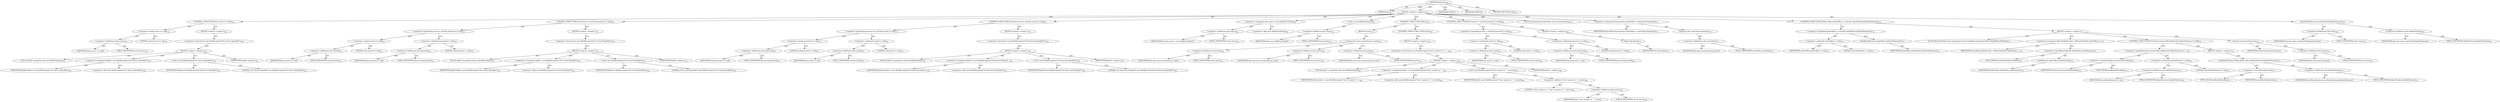 digraph "execute" {  
"111669149714" [label = <(METHOD,execute)<SUB>346</SUB>> ]
"115964117006" [label = <(PARAM,this)<SUB>346</SUB>> ]
"25769803828" [label = <(BLOCK,&lt;empty&gt;,&lt;empty&gt;)<SUB>346</SUB>> ]
"47244640282" [label = <(CONTROL_STRUCTURE,IF,if (server == null))<SUB>348</SUB>> ]
"30064771259" [label = <(&lt;operator&gt;.equals,server == null)<SUB>348</SUB>> ]
"30064771260" [label = <(&lt;operator&gt;.fieldAccess,this.server)<SUB>348</SUB>> ]
"68719476904" [label = <(IDENTIFIER,this,server == null)> ]
"55834574874" [label = <(FIELD_IDENTIFIER,server,server)<SUB>348</SUB>> ]
"90194313247" [label = <(LITERAL,null,server == null)<SUB>348</SUB>> ]
"25769803829" [label = <(BLOCK,&lt;empty&gt;,&lt;empty&gt;)<SUB>348</SUB>> ]
"30064771261" [label = <(&lt;operator&gt;.throw,throw new BuildException(&quot;No Server Specified&quot;);)<SUB>349</SUB>> ]
"25769803830" [label = <(BLOCK,&lt;empty&gt;,&lt;empty&gt;)<SUB>349</SUB>> ]
"94489280533" [label = <(LOCAL,$obj8: org.apache.tools.ant.BuildException)<SUB>349</SUB>> ]
"30064771262" [label = <(&lt;operator&gt;.assignment,$obj8 = new BuildException(&quot;No Server Specified&quot;))<SUB>349</SUB>> ]
"68719476905" [label = <(IDENTIFIER,$obj8,$obj8 = new BuildException(&quot;No Server Specified&quot;))<SUB>349</SUB>> ]
"30064771263" [label = <(&lt;operator&gt;.alloc,new BuildException(&quot;No Server Specified&quot;))<SUB>349</SUB>> ]
"30064771264" [label = <(&lt;init&gt;,new BuildException(&quot;No Server Specified&quot;))<SUB>349</SUB>> ]
"68719476906" [label = <(IDENTIFIER,$obj8,new BuildException(&quot;No Server Specified&quot;))<SUB>349</SUB>> ]
"90194313248" [label = <(LITERAL,&quot;No Server Specified&quot;,new BuildException(&quot;No Server Specified&quot;))<SUB>349</SUB>> ]
"68719476907" [label = <(IDENTIFIER,$obj8,&lt;empty&gt;)<SUB>349</SUB>> ]
"47244640283" [label = <(CONTROL_STRUCTURE,IF,if (userid == null &amp;&amp; password != null))<SUB>354</SUB>> ]
"30064771265" [label = <(&lt;operator&gt;.logicalAnd,userid == null &amp;&amp; password != null)<SUB>354</SUB>> ]
"30064771266" [label = <(&lt;operator&gt;.equals,userid == null)<SUB>354</SUB>> ]
"30064771267" [label = <(&lt;operator&gt;.fieldAccess,this.userid)<SUB>354</SUB>> ]
"68719476908" [label = <(IDENTIFIER,this,userid == null)> ]
"55834574875" [label = <(FIELD_IDENTIFIER,userid,userid)<SUB>354</SUB>> ]
"90194313249" [label = <(LITERAL,null,userid == null)<SUB>354</SUB>> ]
"30064771268" [label = <(&lt;operator&gt;.notEquals,password != null)<SUB>354</SUB>> ]
"30064771269" [label = <(&lt;operator&gt;.fieldAccess,this.password)<SUB>354</SUB>> ]
"68719476909" [label = <(IDENTIFIER,this,password != null)> ]
"55834574876" [label = <(FIELD_IDENTIFIER,password,password)<SUB>354</SUB>> ]
"90194313250" [label = <(LITERAL,null,password != null)<SUB>354</SUB>> ]
"25769803831" [label = <(BLOCK,&lt;empty&gt;,&lt;empty&gt;)<SUB>354</SUB>> ]
"30064771270" [label = <(&lt;operator&gt;.throw,throw new BuildException(&quot;No Userid Specified&quot;);)<SUB>355</SUB>> ]
"25769803832" [label = <(BLOCK,&lt;empty&gt;,&lt;empty&gt;)<SUB>355</SUB>> ]
"94489280534" [label = <(LOCAL,$obj9: org.apache.tools.ant.BuildException)<SUB>355</SUB>> ]
"30064771271" [label = <(&lt;operator&gt;.assignment,$obj9 = new BuildException(&quot;No Userid Specified&quot;))<SUB>355</SUB>> ]
"68719476910" [label = <(IDENTIFIER,$obj9,$obj9 = new BuildException(&quot;No Userid Specified&quot;))<SUB>355</SUB>> ]
"30064771272" [label = <(&lt;operator&gt;.alloc,new BuildException(&quot;No Userid Specified&quot;))<SUB>355</SUB>> ]
"30064771273" [label = <(&lt;init&gt;,new BuildException(&quot;No Userid Specified&quot;))<SUB>355</SUB>> ]
"68719476911" [label = <(IDENTIFIER,$obj9,new BuildException(&quot;No Userid Specified&quot;))<SUB>355</SUB>> ]
"90194313251" [label = <(LITERAL,&quot;No Userid Specified&quot;,new BuildException(&quot;No Userid Specified&quot;))<SUB>355</SUB>> ]
"68719476912" [label = <(IDENTIFIER,$obj9,&lt;empty&gt;)<SUB>355</SUB>> ]
"47244640284" [label = <(CONTROL_STRUCTURE,IF,if (password == null &amp;&amp; userid != null))<SUB>357</SUB>> ]
"30064771274" [label = <(&lt;operator&gt;.logicalAnd,password == null &amp;&amp; userid != null)<SUB>357</SUB>> ]
"30064771275" [label = <(&lt;operator&gt;.equals,password == null)<SUB>357</SUB>> ]
"30064771276" [label = <(&lt;operator&gt;.fieldAccess,this.password)<SUB>357</SUB>> ]
"68719476913" [label = <(IDENTIFIER,this,password == null)> ]
"55834574877" [label = <(FIELD_IDENTIFIER,password,password)<SUB>357</SUB>> ]
"90194313252" [label = <(LITERAL,null,password == null)<SUB>357</SUB>> ]
"30064771277" [label = <(&lt;operator&gt;.notEquals,userid != null)<SUB>357</SUB>> ]
"30064771278" [label = <(&lt;operator&gt;.fieldAccess,this.userid)<SUB>357</SUB>> ]
"68719476914" [label = <(IDENTIFIER,this,userid != null)> ]
"55834574878" [label = <(FIELD_IDENTIFIER,userid,userid)<SUB>357</SUB>> ]
"90194313253" [label = <(LITERAL,null,userid != null)<SUB>357</SUB>> ]
"25769803833" [label = <(BLOCK,&lt;empty&gt;,&lt;empty&gt;)<SUB>357</SUB>> ]
"30064771279" [label = <(&lt;operator&gt;.throw,throw new BuildException(&quot;No Password Specified&quot;);)<SUB>358</SUB>> ]
"25769803834" [label = <(BLOCK,&lt;empty&gt;,&lt;empty&gt;)<SUB>358</SUB>> ]
"94489280535" [label = <(LOCAL,$obj10: org.apache.tools.ant.BuildException)<SUB>358</SUB>> ]
"30064771280" [label = <(&lt;operator&gt;.assignment,$obj10 = new BuildException(&quot;No Password Specif...)<SUB>358</SUB>> ]
"68719476915" [label = <(IDENTIFIER,$obj10,$obj10 = new BuildException(&quot;No Password Specif...)<SUB>358</SUB>> ]
"30064771281" [label = <(&lt;operator&gt;.alloc,new BuildException(&quot;No Password Specified&quot;))<SUB>358</SUB>> ]
"30064771282" [label = <(&lt;init&gt;,new BuildException(&quot;No Password Specified&quot;))<SUB>358</SUB>> ]
"68719476916" [label = <(IDENTIFIER,$obj10,new BuildException(&quot;No Password Specified&quot;))<SUB>358</SUB>> ]
"90194313254" [label = <(LITERAL,&quot;No Password Specified&quot;,new BuildException(&quot;No Password Specified&quot;))<SUB>358</SUB>> ]
"68719476917" [label = <(IDENTIFIER,$obj10,&lt;empty&gt;)<SUB>358</SUB>> ]
"30064771283" [label = <(&lt;operator&gt;.assignment,this.rexec = new AntRExecClient())<SUB>362</SUB>> ]
"30064771284" [label = <(&lt;operator&gt;.fieldAccess,this.rexec)<SUB>362</SUB>> ]
"68719476918" [label = <(IDENTIFIER,this,this.rexec = new AntRExecClient())> ]
"55834574879" [label = <(FIELD_IDENTIFIER,rexec,rexec)<SUB>362</SUB>> ]
"30064771285" [label = <(&lt;operator&gt;.alloc,new AntRExecClient())<SUB>362</SUB>> ]
"30064771286" [label = <(&lt;init&gt;,new AntRExecClient())<SUB>362</SUB>> ]
"30064771287" [label = <(&lt;operator&gt;.fieldAccess,this.rexec)<SUB>362</SUB>> ]
"68719476919" [label = <(IDENTIFIER,this,new AntRExecClient())> ]
"55834574880" [label = <(FIELD_IDENTIFIER,rexec,rexec)<SUB>362</SUB>> ]
"47244640285" [label = <(CONTROL_STRUCTURE,TRY,try)<SUB>363</SUB>> ]
"25769803835" [label = <(BLOCK,try,try)<SUB>363</SUB>> ]
"30064771288" [label = <(connect,this.rexec.connect(server, port))<SUB>364</SUB>> ]
"30064771289" [label = <(&lt;operator&gt;.fieldAccess,this.rexec)<SUB>364</SUB>> ]
"68719476920" [label = <(IDENTIFIER,this,this.rexec.connect(server, port))> ]
"55834574881" [label = <(FIELD_IDENTIFIER,rexec,rexec)<SUB>364</SUB>> ]
"30064771290" [label = <(&lt;operator&gt;.fieldAccess,this.server)<SUB>364</SUB>> ]
"68719476921" [label = <(IDENTIFIER,this,this.rexec.connect(server, port))> ]
"55834574882" [label = <(FIELD_IDENTIFIER,server,server)<SUB>364</SUB>> ]
"30064771291" [label = <(&lt;operator&gt;.fieldAccess,this.port)<SUB>364</SUB>> ]
"68719476922" [label = <(IDENTIFIER,this,this.rexec.connect(server, port))> ]
"55834574883" [label = <(FIELD_IDENTIFIER,port,port)<SUB>364</SUB>> ]
"47244640286" [label = <(CONTROL_STRUCTURE,CATCH,catch)<SUB>365</SUB>> ]
"25769803836" [label = <(BLOCK,&lt;empty&gt;,&lt;empty&gt;)<SUB>365</SUB>> ]
"30064771292" [label = <(&lt;operator&gt;.throw,throw new BuildException(&quot;Can't connect to &quot; + ...)<SUB>366</SUB>> ]
"25769803837" [label = <(BLOCK,&lt;empty&gt;,&lt;empty&gt;)<SUB>366</SUB>> ]
"94489280536" [label = <(LOCAL,$obj11: org.apache.tools.ant.BuildException)<SUB>366</SUB>> ]
"30064771293" [label = <(&lt;operator&gt;.assignment,$obj11 = new BuildException(&quot;Can't connect to &quot;...)<SUB>366</SUB>> ]
"68719476923" [label = <(IDENTIFIER,$obj11,$obj11 = new BuildException(&quot;Can't connect to &quot;...)<SUB>366</SUB>> ]
"30064771294" [label = <(&lt;operator&gt;.alloc,new BuildException(&quot;Can't connect to &quot; + server))<SUB>366</SUB>> ]
"30064771295" [label = <(&lt;init&gt;,new BuildException(&quot;Can't connect to &quot; + server))<SUB>366</SUB>> ]
"68719476924" [label = <(IDENTIFIER,$obj11,new BuildException(&quot;Can't connect to &quot; + server))<SUB>366</SUB>> ]
"30064771296" [label = <(&lt;operator&gt;.addition,&quot;Can't connect to &quot; + server)<SUB>366</SUB>> ]
"90194313255" [label = <(LITERAL,&quot;Can't connect to &quot;,&quot;Can't connect to &quot; + server)<SUB>366</SUB>> ]
"30064771297" [label = <(&lt;operator&gt;.fieldAccess,this.server)<SUB>366</SUB>> ]
"68719476925" [label = <(IDENTIFIER,this,&quot;Can't connect to &quot; + server)> ]
"55834574884" [label = <(FIELD_IDENTIFIER,server,server)<SUB>366</SUB>> ]
"68719476926" [label = <(IDENTIFIER,$obj11,&lt;empty&gt;)<SUB>366</SUB>> ]
"47244640287" [label = <(CONTROL_STRUCTURE,IF,if (userid != null &amp;&amp; password != null))<SUB>369</SUB>> ]
"30064771298" [label = <(&lt;operator&gt;.logicalAnd,userid != null &amp;&amp; password != null)<SUB>369</SUB>> ]
"30064771299" [label = <(&lt;operator&gt;.notEquals,userid != null)<SUB>369</SUB>> ]
"30064771300" [label = <(&lt;operator&gt;.fieldAccess,this.userid)<SUB>369</SUB>> ]
"68719476927" [label = <(IDENTIFIER,this,userid != null)> ]
"55834574885" [label = <(FIELD_IDENTIFIER,userid,userid)<SUB>369</SUB>> ]
"90194313256" [label = <(LITERAL,null,userid != null)<SUB>369</SUB>> ]
"30064771301" [label = <(&lt;operator&gt;.notEquals,password != null)<SUB>369</SUB>> ]
"30064771302" [label = <(&lt;operator&gt;.fieldAccess,this.password)<SUB>369</SUB>> ]
"68719476928" [label = <(IDENTIFIER,this,password != null)> ]
"55834574886" [label = <(FIELD_IDENTIFIER,password,password)<SUB>369</SUB>> ]
"90194313257" [label = <(LITERAL,null,password != null)<SUB>369</SUB>> ]
"25769803838" [label = <(BLOCK,&lt;empty&gt;,&lt;empty&gt;)<SUB>369</SUB>> ]
"30064771303" [label = <(login,this.login())<SUB>370</SUB>> ]
"68719476762" [label = <(IDENTIFIER,this,this.login())<SUB>370</SUB>> ]
"94489280537" [label = <(LOCAL,Enumeration tasksToRun: java.util.Enumeration)<SUB>373</SUB>> ]
"30064771304" [label = <(&lt;operator&gt;.assignment,Enumeration tasksToRun = rexecTasks.elements())<SUB>373</SUB>> ]
"68719476929" [label = <(IDENTIFIER,tasksToRun,Enumeration tasksToRun = rexecTasks.elements())<SUB>373</SUB>> ]
"30064771305" [label = <(elements,this.rexecTasks.elements())<SUB>373</SUB>> ]
"30064771306" [label = <(&lt;operator&gt;.fieldAccess,this.rexecTasks)<SUB>373</SUB>> ]
"68719476930" [label = <(IDENTIFIER,this,this.rexecTasks.elements())> ]
"55834574887" [label = <(FIELD_IDENTIFIER,rexecTasks,rexecTasks)<SUB>373</SUB>> ]
"47244640288" [label = <(CONTROL_STRUCTURE,WHILE,while (tasksToRun != null &amp;&amp; tasksToRun.hasMoreElements()))<SUB>374</SUB>> ]
"30064771307" [label = <(&lt;operator&gt;.logicalAnd,tasksToRun != null &amp;&amp; tasksToRun.hasMoreElements())<SUB>374</SUB>> ]
"30064771308" [label = <(&lt;operator&gt;.notEquals,tasksToRun != null)<SUB>374</SUB>> ]
"68719476931" [label = <(IDENTIFIER,tasksToRun,tasksToRun != null)<SUB>374</SUB>> ]
"90194313258" [label = <(LITERAL,null,tasksToRun != null)<SUB>374</SUB>> ]
"30064771309" [label = <(hasMoreElements,tasksToRun.hasMoreElements())<SUB>374</SUB>> ]
"68719476932" [label = <(IDENTIFIER,tasksToRun,tasksToRun.hasMoreElements())<SUB>374</SUB>> ]
"25769803839" [label = <(BLOCK,&lt;empty&gt;,&lt;empty&gt;)<SUB>374</SUB>> ]
"94489280538" [label = <(LOCAL,RExecSubTask task: org.apache.tools.ant.taskdefs.optional.net.RExecTask$RExecSubTask)<SUB>375</SUB>> ]
"30064771310" [label = <(&lt;operator&gt;.assignment,RExecSubTask task = (RExecSubTask) tasksToRun.n...)<SUB>375</SUB>> ]
"68719476933" [label = <(IDENTIFIER,task,RExecSubTask task = (RExecSubTask) tasksToRun.n...)<SUB>375</SUB>> ]
"30064771311" [label = <(&lt;operator&gt;.cast,(RExecSubTask) tasksToRun.nextElement())<SUB>375</SUB>> ]
"180388626438" [label = <(TYPE_REF,RExecSubTask,RExecSubTask)<SUB>375</SUB>> ]
"30064771312" [label = <(nextElement,tasksToRun.nextElement())<SUB>375</SUB>> ]
"68719476934" [label = <(IDENTIFIER,tasksToRun,tasksToRun.nextElement())<SUB>375</SUB>> ]
"47244640289" [label = <(CONTROL_STRUCTURE,IF,if (task instanceof RExecRead &amp;&amp; defaultTimeout != null))<SUB>376</SUB>> ]
"30064771313" [label = <(&lt;operator&gt;.logicalAnd,task instanceof RExecRead &amp;&amp; defaultTimeout != ...)<SUB>376</SUB>> ]
"30064771314" [label = <(&lt;operator&gt;.instanceOf,task instanceof RExecRead)<SUB>376</SUB>> ]
"68719476935" [label = <(IDENTIFIER,task,task instanceof RExecRead)<SUB>376</SUB>> ]
"180388626439" [label = <(TYPE_REF,RExecRead,RExecRead)<SUB>376</SUB>> ]
"30064771315" [label = <(&lt;operator&gt;.notEquals,defaultTimeout != null)<SUB>376</SUB>> ]
"30064771316" [label = <(&lt;operator&gt;.fieldAccess,this.defaultTimeout)<SUB>376</SUB>> ]
"68719476936" [label = <(IDENTIFIER,this,defaultTimeout != null)> ]
"55834574888" [label = <(FIELD_IDENTIFIER,defaultTimeout,defaultTimeout)<SUB>376</SUB>> ]
"90194313259" [label = <(LITERAL,null,defaultTimeout != null)<SUB>376</SUB>> ]
"25769803840" [label = <(BLOCK,&lt;empty&gt;,&lt;empty&gt;)<SUB>376</SUB>> ]
"30064771317" [label = <(setDefaultTimeout,(RExecRead) task.setDefaultTimeout(defaultTimeout))<SUB>377</SUB>> ]
"30064771318" [label = <(&lt;operator&gt;.cast,(RExecRead) task)<SUB>377</SUB>> ]
"180388626440" [label = <(TYPE_REF,RExecRead,RExecRead)<SUB>377</SUB>> ]
"68719476937" [label = <(IDENTIFIER,task,(RExecRead) task)<SUB>377</SUB>> ]
"30064771319" [label = <(&lt;operator&gt;.fieldAccess,this.defaultTimeout)<SUB>377</SUB>> ]
"68719476938" [label = <(IDENTIFIER,this,(RExecRead) task.setDefaultTimeout(defaultTimeout))> ]
"55834574889" [label = <(FIELD_IDENTIFIER,defaultTimeout,defaultTimeout)<SUB>377</SUB>> ]
"30064771320" [label = <(execute,task.execute(rexec))<SUB>379</SUB>> ]
"68719476939" [label = <(IDENTIFIER,task,task.execute(rexec))<SUB>379</SUB>> ]
"30064771321" [label = <(&lt;operator&gt;.fieldAccess,this.rexec)<SUB>379</SUB>> ]
"68719476940" [label = <(IDENTIFIER,this,task.execute(rexec))> ]
"55834574890" [label = <(FIELD_IDENTIFIER,rexec,rexec)<SUB>379</SUB>> ]
"30064771322" [label = <(waitForEOF,this.rexec.waitForEOF(defaultTimeout))<SUB>383</SUB>> ]
"30064771323" [label = <(&lt;operator&gt;.fieldAccess,this.rexec)<SUB>383</SUB>> ]
"68719476941" [label = <(IDENTIFIER,this,this.rexec.waitForEOF(defaultTimeout))> ]
"55834574891" [label = <(FIELD_IDENTIFIER,rexec,rexec)<SUB>383</SUB>> ]
"30064771324" [label = <(&lt;operator&gt;.fieldAccess,this.defaultTimeout)<SUB>383</SUB>> ]
"68719476942" [label = <(IDENTIFIER,this,this.rexec.waitForEOF(defaultTimeout))> ]
"55834574892" [label = <(FIELD_IDENTIFIER,defaultTimeout,defaultTimeout)<SUB>383</SUB>> ]
"133143986228" [label = <(MODIFIER,PUBLIC)> ]
"133143986229" [label = <(MODIFIER,VIRTUAL)> ]
"128849018898" [label = <(METHOD_RETURN,void)<SUB>346</SUB>> ]
  "111669149714" -> "115964117006"  [ label = "AST: "] 
  "111669149714" -> "25769803828"  [ label = "AST: "] 
  "111669149714" -> "133143986228"  [ label = "AST: "] 
  "111669149714" -> "133143986229"  [ label = "AST: "] 
  "111669149714" -> "128849018898"  [ label = "AST: "] 
  "25769803828" -> "47244640282"  [ label = "AST: "] 
  "25769803828" -> "47244640283"  [ label = "AST: "] 
  "25769803828" -> "47244640284"  [ label = "AST: "] 
  "25769803828" -> "30064771283"  [ label = "AST: "] 
  "25769803828" -> "30064771286"  [ label = "AST: "] 
  "25769803828" -> "47244640285"  [ label = "AST: "] 
  "25769803828" -> "47244640287"  [ label = "AST: "] 
  "25769803828" -> "94489280537"  [ label = "AST: "] 
  "25769803828" -> "30064771304"  [ label = "AST: "] 
  "25769803828" -> "47244640288"  [ label = "AST: "] 
  "25769803828" -> "30064771322"  [ label = "AST: "] 
  "47244640282" -> "30064771259"  [ label = "AST: "] 
  "47244640282" -> "25769803829"  [ label = "AST: "] 
  "30064771259" -> "30064771260"  [ label = "AST: "] 
  "30064771259" -> "90194313247"  [ label = "AST: "] 
  "30064771260" -> "68719476904"  [ label = "AST: "] 
  "30064771260" -> "55834574874"  [ label = "AST: "] 
  "25769803829" -> "30064771261"  [ label = "AST: "] 
  "30064771261" -> "25769803830"  [ label = "AST: "] 
  "25769803830" -> "94489280533"  [ label = "AST: "] 
  "25769803830" -> "30064771262"  [ label = "AST: "] 
  "25769803830" -> "30064771264"  [ label = "AST: "] 
  "25769803830" -> "68719476907"  [ label = "AST: "] 
  "30064771262" -> "68719476905"  [ label = "AST: "] 
  "30064771262" -> "30064771263"  [ label = "AST: "] 
  "30064771264" -> "68719476906"  [ label = "AST: "] 
  "30064771264" -> "90194313248"  [ label = "AST: "] 
  "47244640283" -> "30064771265"  [ label = "AST: "] 
  "47244640283" -> "25769803831"  [ label = "AST: "] 
  "30064771265" -> "30064771266"  [ label = "AST: "] 
  "30064771265" -> "30064771268"  [ label = "AST: "] 
  "30064771266" -> "30064771267"  [ label = "AST: "] 
  "30064771266" -> "90194313249"  [ label = "AST: "] 
  "30064771267" -> "68719476908"  [ label = "AST: "] 
  "30064771267" -> "55834574875"  [ label = "AST: "] 
  "30064771268" -> "30064771269"  [ label = "AST: "] 
  "30064771268" -> "90194313250"  [ label = "AST: "] 
  "30064771269" -> "68719476909"  [ label = "AST: "] 
  "30064771269" -> "55834574876"  [ label = "AST: "] 
  "25769803831" -> "30064771270"  [ label = "AST: "] 
  "30064771270" -> "25769803832"  [ label = "AST: "] 
  "25769803832" -> "94489280534"  [ label = "AST: "] 
  "25769803832" -> "30064771271"  [ label = "AST: "] 
  "25769803832" -> "30064771273"  [ label = "AST: "] 
  "25769803832" -> "68719476912"  [ label = "AST: "] 
  "30064771271" -> "68719476910"  [ label = "AST: "] 
  "30064771271" -> "30064771272"  [ label = "AST: "] 
  "30064771273" -> "68719476911"  [ label = "AST: "] 
  "30064771273" -> "90194313251"  [ label = "AST: "] 
  "47244640284" -> "30064771274"  [ label = "AST: "] 
  "47244640284" -> "25769803833"  [ label = "AST: "] 
  "30064771274" -> "30064771275"  [ label = "AST: "] 
  "30064771274" -> "30064771277"  [ label = "AST: "] 
  "30064771275" -> "30064771276"  [ label = "AST: "] 
  "30064771275" -> "90194313252"  [ label = "AST: "] 
  "30064771276" -> "68719476913"  [ label = "AST: "] 
  "30064771276" -> "55834574877"  [ label = "AST: "] 
  "30064771277" -> "30064771278"  [ label = "AST: "] 
  "30064771277" -> "90194313253"  [ label = "AST: "] 
  "30064771278" -> "68719476914"  [ label = "AST: "] 
  "30064771278" -> "55834574878"  [ label = "AST: "] 
  "25769803833" -> "30064771279"  [ label = "AST: "] 
  "30064771279" -> "25769803834"  [ label = "AST: "] 
  "25769803834" -> "94489280535"  [ label = "AST: "] 
  "25769803834" -> "30064771280"  [ label = "AST: "] 
  "25769803834" -> "30064771282"  [ label = "AST: "] 
  "25769803834" -> "68719476917"  [ label = "AST: "] 
  "30064771280" -> "68719476915"  [ label = "AST: "] 
  "30064771280" -> "30064771281"  [ label = "AST: "] 
  "30064771282" -> "68719476916"  [ label = "AST: "] 
  "30064771282" -> "90194313254"  [ label = "AST: "] 
  "30064771283" -> "30064771284"  [ label = "AST: "] 
  "30064771283" -> "30064771285"  [ label = "AST: "] 
  "30064771284" -> "68719476918"  [ label = "AST: "] 
  "30064771284" -> "55834574879"  [ label = "AST: "] 
  "30064771286" -> "30064771287"  [ label = "AST: "] 
  "30064771287" -> "68719476919"  [ label = "AST: "] 
  "30064771287" -> "55834574880"  [ label = "AST: "] 
  "47244640285" -> "25769803835"  [ label = "AST: "] 
  "47244640285" -> "47244640286"  [ label = "AST: "] 
  "25769803835" -> "30064771288"  [ label = "AST: "] 
  "30064771288" -> "30064771289"  [ label = "AST: "] 
  "30064771288" -> "30064771290"  [ label = "AST: "] 
  "30064771288" -> "30064771291"  [ label = "AST: "] 
  "30064771289" -> "68719476920"  [ label = "AST: "] 
  "30064771289" -> "55834574881"  [ label = "AST: "] 
  "30064771290" -> "68719476921"  [ label = "AST: "] 
  "30064771290" -> "55834574882"  [ label = "AST: "] 
  "30064771291" -> "68719476922"  [ label = "AST: "] 
  "30064771291" -> "55834574883"  [ label = "AST: "] 
  "47244640286" -> "25769803836"  [ label = "AST: "] 
  "25769803836" -> "30064771292"  [ label = "AST: "] 
  "30064771292" -> "25769803837"  [ label = "AST: "] 
  "25769803837" -> "94489280536"  [ label = "AST: "] 
  "25769803837" -> "30064771293"  [ label = "AST: "] 
  "25769803837" -> "30064771295"  [ label = "AST: "] 
  "25769803837" -> "68719476926"  [ label = "AST: "] 
  "30064771293" -> "68719476923"  [ label = "AST: "] 
  "30064771293" -> "30064771294"  [ label = "AST: "] 
  "30064771295" -> "68719476924"  [ label = "AST: "] 
  "30064771295" -> "30064771296"  [ label = "AST: "] 
  "30064771296" -> "90194313255"  [ label = "AST: "] 
  "30064771296" -> "30064771297"  [ label = "AST: "] 
  "30064771297" -> "68719476925"  [ label = "AST: "] 
  "30064771297" -> "55834574884"  [ label = "AST: "] 
  "47244640287" -> "30064771298"  [ label = "AST: "] 
  "47244640287" -> "25769803838"  [ label = "AST: "] 
  "30064771298" -> "30064771299"  [ label = "AST: "] 
  "30064771298" -> "30064771301"  [ label = "AST: "] 
  "30064771299" -> "30064771300"  [ label = "AST: "] 
  "30064771299" -> "90194313256"  [ label = "AST: "] 
  "30064771300" -> "68719476927"  [ label = "AST: "] 
  "30064771300" -> "55834574885"  [ label = "AST: "] 
  "30064771301" -> "30064771302"  [ label = "AST: "] 
  "30064771301" -> "90194313257"  [ label = "AST: "] 
  "30064771302" -> "68719476928"  [ label = "AST: "] 
  "30064771302" -> "55834574886"  [ label = "AST: "] 
  "25769803838" -> "30064771303"  [ label = "AST: "] 
  "30064771303" -> "68719476762"  [ label = "AST: "] 
  "30064771304" -> "68719476929"  [ label = "AST: "] 
  "30064771304" -> "30064771305"  [ label = "AST: "] 
  "30064771305" -> "30064771306"  [ label = "AST: "] 
  "30064771306" -> "68719476930"  [ label = "AST: "] 
  "30064771306" -> "55834574887"  [ label = "AST: "] 
  "47244640288" -> "30064771307"  [ label = "AST: "] 
  "47244640288" -> "25769803839"  [ label = "AST: "] 
  "30064771307" -> "30064771308"  [ label = "AST: "] 
  "30064771307" -> "30064771309"  [ label = "AST: "] 
  "30064771308" -> "68719476931"  [ label = "AST: "] 
  "30064771308" -> "90194313258"  [ label = "AST: "] 
  "30064771309" -> "68719476932"  [ label = "AST: "] 
  "25769803839" -> "94489280538"  [ label = "AST: "] 
  "25769803839" -> "30064771310"  [ label = "AST: "] 
  "25769803839" -> "47244640289"  [ label = "AST: "] 
  "25769803839" -> "30064771320"  [ label = "AST: "] 
  "30064771310" -> "68719476933"  [ label = "AST: "] 
  "30064771310" -> "30064771311"  [ label = "AST: "] 
  "30064771311" -> "180388626438"  [ label = "AST: "] 
  "30064771311" -> "30064771312"  [ label = "AST: "] 
  "30064771312" -> "68719476934"  [ label = "AST: "] 
  "47244640289" -> "30064771313"  [ label = "AST: "] 
  "47244640289" -> "25769803840"  [ label = "AST: "] 
  "30064771313" -> "30064771314"  [ label = "AST: "] 
  "30064771313" -> "30064771315"  [ label = "AST: "] 
  "30064771314" -> "68719476935"  [ label = "AST: "] 
  "30064771314" -> "180388626439"  [ label = "AST: "] 
  "30064771315" -> "30064771316"  [ label = "AST: "] 
  "30064771315" -> "90194313259"  [ label = "AST: "] 
  "30064771316" -> "68719476936"  [ label = "AST: "] 
  "30064771316" -> "55834574888"  [ label = "AST: "] 
  "25769803840" -> "30064771317"  [ label = "AST: "] 
  "30064771317" -> "30064771318"  [ label = "AST: "] 
  "30064771317" -> "30064771319"  [ label = "AST: "] 
  "30064771318" -> "180388626440"  [ label = "AST: "] 
  "30064771318" -> "68719476937"  [ label = "AST: "] 
  "30064771319" -> "68719476938"  [ label = "AST: "] 
  "30064771319" -> "55834574889"  [ label = "AST: "] 
  "30064771320" -> "68719476939"  [ label = "AST: "] 
  "30064771320" -> "30064771321"  [ label = "AST: "] 
  "30064771321" -> "68719476940"  [ label = "AST: "] 
  "30064771321" -> "55834574890"  [ label = "AST: "] 
  "30064771322" -> "30064771323"  [ label = "AST: "] 
  "30064771322" -> "30064771324"  [ label = "AST: "] 
  "30064771323" -> "68719476941"  [ label = "AST: "] 
  "30064771323" -> "55834574891"  [ label = "AST: "] 
  "30064771324" -> "68719476942"  [ label = "AST: "] 
  "30064771324" -> "55834574892"  [ label = "AST: "] 
  "111669149714" -> "115964117006"  [ label = "DDG: "] 
}
